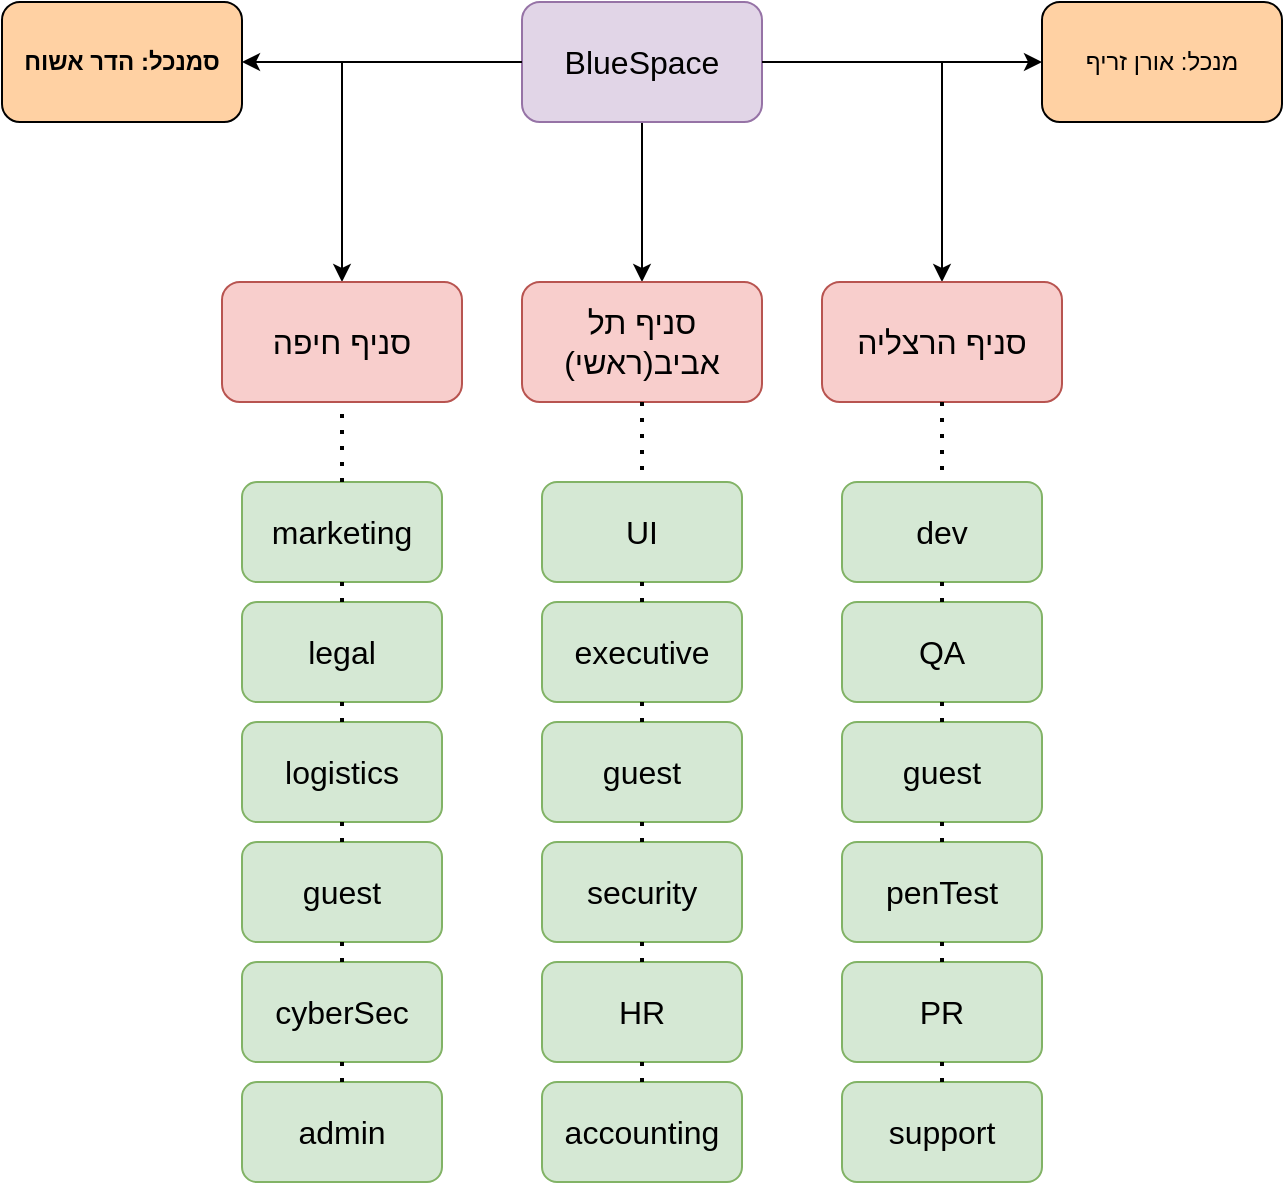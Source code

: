 <mxfile version="20.6.0" type="google"><diagram id="p_x0Ilowktamu263Xs3H" name="Page-1"><mxGraphModel grid="1" page="1" gridSize="10" guides="1" tooltips="1" connect="1" arrows="1" fold="1" pageScale="1" pageWidth="850" pageHeight="1100" math="0" shadow="0"><root><mxCell id="0"/><mxCell id="1" parent="0"/><mxCell id="Uqvi5pV_RDdQZ8WE0zyF-9" style="edgeStyle=orthogonalEdgeStyle;rounded=0;orthogonalLoop=1;jettySize=auto;html=1;fontSize=36;" edge="1" parent="1" source="Uqvi5pV_RDdQZ8WE0zyF-1" target="Uqvi5pV_RDdQZ8WE0zyF-2"><mxGeometry relative="1" as="geometry"/></mxCell><mxCell id="Uqvi5pV_RDdQZ8WE0zyF-10" style="edgeStyle=orthogonalEdgeStyle;rounded=0;orthogonalLoop=1;jettySize=auto;html=1;fontSize=36;" edge="1" parent="1" source="Uqvi5pV_RDdQZ8WE0zyF-1" target="Uqvi5pV_RDdQZ8WE0zyF-3"><mxGeometry relative="1" as="geometry"/></mxCell><mxCell id="Uqvi5pV_RDdQZ8WE0zyF-11" style="edgeStyle=orthogonalEdgeStyle;rounded=0;orthogonalLoop=1;jettySize=auto;html=1;fontSize=36;" edge="1" parent="1" source="Uqvi5pV_RDdQZ8WE0zyF-1" target="Uqvi5pV_RDdQZ8WE0zyF-6"><mxGeometry relative="1" as="geometry"/></mxCell><mxCell id="Uqvi5pV_RDdQZ8WE0zyF-1" value="&lt;font size=&quot;3&quot;&gt;BlueSpace&lt;/font&gt;" style="rounded=1;whiteSpace=wrap;html=1;fillColor=#e1d5e7;strokeColor=#9673a6;" vertex="1" parent="1"><mxGeometry x="200" y="60" width="120" height="60" as="geometry"/></mxCell><mxCell id="Uqvi5pV_RDdQZ8WE0zyF-2" value="&lt;font size=&quot;3&quot;&gt;סניף חיפה&lt;br&gt;&lt;/font&gt;" style="rounded=1;whiteSpace=wrap;html=1;fillColor=#f8cecc;strokeColor=#b85450;" vertex="1" parent="1"><mxGeometry x="50" y="200" width="120" height="60" as="geometry"/></mxCell><mxCell id="Uqvi5pV_RDdQZ8WE0zyF-3" value="&lt;font size=&quot;3&quot;&gt;סניף הרצליה&lt;br&gt;&lt;/font&gt;" style="rounded=1;whiteSpace=wrap;html=1;fillColor=#f8cecc;strokeColor=#b85450;" vertex="1" parent="1"><mxGeometry x="350" y="200" width="120" height="60" as="geometry"/></mxCell><mxCell id="Uqvi5pV_RDdQZ8WE0zyF-6" value="&lt;font style=&quot;font-size: 16px;&quot;&gt;סניף תל אביב(ראשי)&lt;/font&gt;" style="rounded=1;whiteSpace=wrap;html=1;fillColor=#f8cecc;strokeColor=#b85450;" vertex="1" parent="1"><mxGeometry x="200" y="200" width="120" height="60" as="geometry"/></mxCell><mxCell id="Uqvi5pV_RDdQZ8WE0zyF-12" value="marketing" style="rounded=1;whiteSpace=wrap;html=1;fontSize=16;fillColor=#d5e8d4;strokeColor=#82b366;" vertex="1" parent="1"><mxGeometry x="60" y="300" width="100" height="50" as="geometry"/></mxCell><mxCell id="Uqvi5pV_RDdQZ8WE0zyF-13" value="legal" style="rounded=1;whiteSpace=wrap;html=1;fontSize=16;fillColor=#d5e8d4;strokeColor=#82b366;" vertex="1" parent="1"><mxGeometry x="60" y="360" width="100" height="50" as="geometry"/></mxCell><mxCell id="Uqvi5pV_RDdQZ8WE0zyF-15" value="admin" style="rounded=1;whiteSpace=wrap;html=1;fontSize=16;fillColor=#d5e8d4;strokeColor=#82b366;" vertex="1" parent="1"><mxGeometry x="60" y="600" width="100" height="50" as="geometry"/></mxCell><mxCell id="Uqvi5pV_RDdQZ8WE0zyF-16" value="cyberSec" style="rounded=1;whiteSpace=wrap;html=1;fontSize=16;fillColor=#d5e8d4;strokeColor=#82b366;" vertex="1" parent="1"><mxGeometry x="60" y="540" width="100" height="50" as="geometry"/></mxCell><mxCell id="Uqvi5pV_RDdQZ8WE0zyF-17" value="logistics" style="rounded=1;whiteSpace=wrap;html=1;fontSize=16;fillColor=#d5e8d4;strokeColor=#82b366;" vertex="1" parent="1"><mxGeometry x="60" y="420" width="100" height="50" as="geometry"/></mxCell><mxCell id="Uqvi5pV_RDdQZ8WE0zyF-18" value="guest" style="rounded=1;whiteSpace=wrap;html=1;fontSize=16;fillColor=#d5e8d4;strokeColor=#82b366;" vertex="1" parent="1"><mxGeometry x="60" y="480" width="100" height="50" as="geometry"/></mxCell><mxCell id="Uqvi5pV_RDdQZ8WE0zyF-25" value="UI" style="rounded=1;whiteSpace=wrap;html=1;fontSize=16;fillColor=#d5e8d4;strokeColor=#82b366;" vertex="1" parent="1"><mxGeometry x="210" y="300" width="100" height="50" as="geometry"/></mxCell><mxCell id="Uqvi5pV_RDdQZ8WE0zyF-26" value="HR" style="rounded=1;whiteSpace=wrap;html=1;fontSize=16;fillColor=#d5e8d4;strokeColor=#82b366;" vertex="1" parent="1"><mxGeometry x="210" y="540" width="100" height="50" as="geometry"/></mxCell><mxCell id="Uqvi5pV_RDdQZ8WE0zyF-27" value="security" style="rounded=1;whiteSpace=wrap;html=1;fontSize=16;fillColor=#d5e8d4;strokeColor=#82b366;" vertex="1" parent="1"><mxGeometry x="210" y="480" width="100" height="50" as="geometry"/></mxCell><mxCell id="Uqvi5pV_RDdQZ8WE0zyF-28" value="executive" style="rounded=1;whiteSpace=wrap;html=1;fontSize=16;fillColor=#d5e8d4;strokeColor=#82b366;" vertex="1" parent="1"><mxGeometry x="210" y="360" width="100" height="50" as="geometry"/></mxCell><mxCell id="Uqvi5pV_RDdQZ8WE0zyF-29" value="guest" style="rounded=1;whiteSpace=wrap;html=1;fontSize=16;fillColor=#d5e8d4;strokeColor=#82b366;" vertex="1" parent="1"><mxGeometry x="210" y="420" width="100" height="50" as="geometry"/></mxCell><mxCell id="Uqvi5pV_RDdQZ8WE0zyF-30" value="accounting" style="rounded=1;whiteSpace=wrap;html=1;fontSize=16;fillColor=#d5e8d4;strokeColor=#82b366;" vertex="1" parent="1"><mxGeometry x="210" y="600" width="100" height="50" as="geometry"/></mxCell><mxCell id="Uqvi5pV_RDdQZ8WE0zyF-31" value="dev" style="rounded=1;whiteSpace=wrap;html=1;fontSize=16;fillColor=#d5e8d4;strokeColor=#82b366;" vertex="1" parent="1"><mxGeometry x="360" y="300" width="100" height="50" as="geometry"/></mxCell><mxCell id="Uqvi5pV_RDdQZ8WE0zyF-32" value="PR" style="rounded=1;whiteSpace=wrap;html=1;fontSize=16;fillColor=#d5e8d4;strokeColor=#82b366;" vertex="1" parent="1"><mxGeometry x="360" y="540" width="100" height="50" as="geometry"/></mxCell><mxCell id="Uqvi5pV_RDdQZ8WE0zyF-33" value="penTest" style="rounded=1;whiteSpace=wrap;html=1;fontSize=16;fillColor=#d5e8d4;strokeColor=#82b366;" vertex="1" parent="1"><mxGeometry x="360" y="480" width="100" height="50" as="geometry"/></mxCell><mxCell id="Uqvi5pV_RDdQZ8WE0zyF-34" value="QA" style="rounded=1;whiteSpace=wrap;html=1;fontSize=16;fillColor=#d5e8d4;strokeColor=#82b366;" vertex="1" parent="1"><mxGeometry x="360" y="360" width="100" height="50" as="geometry"/></mxCell><mxCell id="Uqvi5pV_RDdQZ8WE0zyF-35" value="guest" style="rounded=1;whiteSpace=wrap;html=1;fontSize=16;fillColor=#d5e8d4;strokeColor=#82b366;" vertex="1" parent="1"><mxGeometry x="360" y="420" width="100" height="50" as="geometry"/></mxCell><mxCell id="Uqvi5pV_RDdQZ8WE0zyF-36" value="support" style="rounded=1;whiteSpace=wrap;html=1;fontSize=16;fillColor=#d5e8d4;strokeColor=#82b366;" vertex="1" parent="1"><mxGeometry x="360" y="600" width="100" height="50" as="geometry"/></mxCell><mxCell id="Uqvi5pV_RDdQZ8WE0zyF-37" value="" style="endArrow=none;dashed=1;html=1;dashPattern=1 3;strokeWidth=2;rounded=0;fontSize=16;" edge="1" parent="1" source="Uqvi5pV_RDdQZ8WE0zyF-12" target="Uqvi5pV_RDdQZ8WE0zyF-2"><mxGeometry width="50" height="50" relative="1" as="geometry"><mxPoint x="220" y="370" as="sourcePoint"/><mxPoint x="270" y="320" as="targetPoint"/></mxGeometry></mxCell><mxCell id="Uqvi5pV_RDdQZ8WE0zyF-38" value="" style="endArrow=none;dashed=1;html=1;dashPattern=1 3;strokeWidth=2;rounded=0;fontSize=16;" edge="1" parent="1" source="Uqvi5pV_RDdQZ8WE0zyF-17" target="Uqvi5pV_RDdQZ8WE0zyF-13"><mxGeometry width="50" height="50" relative="1" as="geometry"><mxPoint x="120" y="310" as="sourcePoint"/><mxPoint x="120" y="270" as="targetPoint"/></mxGeometry></mxCell><mxCell id="Uqvi5pV_RDdQZ8WE0zyF-39" value="" style="endArrow=none;dashed=1;html=1;dashPattern=1 3;strokeWidth=2;rounded=0;fontSize=16;" edge="1" parent="1" source="Uqvi5pV_RDdQZ8WE0zyF-12" target="Uqvi5pV_RDdQZ8WE0zyF-13"><mxGeometry width="50" height="50" relative="1" as="geometry"><mxPoint x="130" y="320" as="sourcePoint"/><mxPoint x="130" y="280" as="targetPoint"/></mxGeometry></mxCell><mxCell id="Uqvi5pV_RDdQZ8WE0zyF-40" value="" style="endArrow=none;dashed=1;html=1;dashPattern=1 3;strokeWidth=2;rounded=0;fontSize=16;" edge="1" parent="1" source="Uqvi5pV_RDdQZ8WE0zyF-17" target="Uqvi5pV_RDdQZ8WE0zyF-18"><mxGeometry width="50" height="50" relative="1" as="geometry"><mxPoint x="140" y="330" as="sourcePoint"/><mxPoint x="140" y="290" as="targetPoint"/></mxGeometry></mxCell><mxCell id="Uqvi5pV_RDdQZ8WE0zyF-42" value="" style="endArrow=none;dashed=1;html=1;dashPattern=1 3;strokeWidth=2;rounded=0;fontSize=16;" edge="1" parent="1" source="Uqvi5pV_RDdQZ8WE0zyF-16" target="Uqvi5pV_RDdQZ8WE0zyF-18"><mxGeometry width="50" height="50" relative="1" as="geometry"><mxPoint x="150" y="340" as="sourcePoint"/><mxPoint x="150" y="300" as="targetPoint"/></mxGeometry></mxCell><mxCell id="Uqvi5pV_RDdQZ8WE0zyF-43" value="" style="endArrow=none;dashed=1;html=1;dashPattern=1 3;strokeWidth=2;rounded=0;fontSize=16;" edge="1" parent="1" source="Uqvi5pV_RDdQZ8WE0zyF-15" target="Uqvi5pV_RDdQZ8WE0zyF-16"><mxGeometry width="50" height="50" relative="1" as="geometry"><mxPoint x="160" y="350" as="sourcePoint"/><mxPoint x="160" y="310" as="targetPoint"/></mxGeometry></mxCell><mxCell id="Uqvi5pV_RDdQZ8WE0zyF-44" value="" style="endArrow=none;dashed=1;html=1;dashPattern=1 3;strokeWidth=2;rounded=0;fontSize=16;" edge="1" parent="1" source="Uqvi5pV_RDdQZ8WE0zyF-28" target="Uqvi5pV_RDdQZ8WE0zyF-25"><mxGeometry width="50" height="50" relative="1" as="geometry"><mxPoint x="170" y="360" as="sourcePoint"/><mxPoint x="170" y="320" as="targetPoint"/></mxGeometry></mxCell><mxCell id="Uqvi5pV_RDdQZ8WE0zyF-45" value="" style="endArrow=none;dashed=1;html=1;dashPattern=1 3;strokeWidth=2;rounded=0;fontSize=16;" edge="1" parent="1" source="Uqvi5pV_RDdQZ8WE0zyF-6" target="Uqvi5pV_RDdQZ8WE0zyF-25"><mxGeometry width="50" height="50" relative="1" as="geometry"><mxPoint x="180" y="370" as="sourcePoint"/><mxPoint x="180" y="330" as="targetPoint"/></mxGeometry></mxCell><mxCell id="Uqvi5pV_RDdQZ8WE0zyF-46" value="" style="endArrow=none;dashed=1;html=1;dashPattern=1 3;strokeWidth=2;rounded=0;fontSize=16;" edge="1" parent="1" source="Uqvi5pV_RDdQZ8WE0zyF-29" target="Uqvi5pV_RDdQZ8WE0zyF-28"><mxGeometry width="50" height="50" relative="1" as="geometry"><mxPoint x="190" y="380" as="sourcePoint"/><mxPoint x="190" y="340" as="targetPoint"/></mxGeometry></mxCell><mxCell id="Uqvi5pV_RDdQZ8WE0zyF-47" value="" style="endArrow=none;dashed=1;html=1;dashPattern=1 3;strokeWidth=2;rounded=0;fontSize=16;" edge="1" parent="1" source="Uqvi5pV_RDdQZ8WE0zyF-27" target="Uqvi5pV_RDdQZ8WE0zyF-29"><mxGeometry width="50" height="50" relative="1" as="geometry"><mxPoint x="200" y="390" as="sourcePoint"/><mxPoint x="200" y="350" as="targetPoint"/></mxGeometry></mxCell><mxCell id="Uqvi5pV_RDdQZ8WE0zyF-48" value="" style="endArrow=none;dashed=1;html=1;dashPattern=1 3;strokeWidth=2;rounded=0;fontSize=16;" edge="1" parent="1" source="Uqvi5pV_RDdQZ8WE0zyF-26" target="Uqvi5pV_RDdQZ8WE0zyF-27"><mxGeometry width="50" height="50" relative="1" as="geometry"><mxPoint x="210" y="400" as="sourcePoint"/><mxPoint x="210" y="360" as="targetPoint"/></mxGeometry></mxCell><mxCell id="Uqvi5pV_RDdQZ8WE0zyF-49" value="" style="endArrow=none;dashed=1;html=1;dashPattern=1 3;strokeWidth=2;rounded=0;fontSize=16;" edge="1" parent="1" source="Uqvi5pV_RDdQZ8WE0zyF-30" target="Uqvi5pV_RDdQZ8WE0zyF-26"><mxGeometry width="50" height="50" relative="1" as="geometry"><mxPoint x="220" y="410" as="sourcePoint"/><mxPoint x="220" y="370" as="targetPoint"/></mxGeometry></mxCell><mxCell id="Uqvi5pV_RDdQZ8WE0zyF-50" value="" style="endArrow=none;dashed=1;html=1;dashPattern=1 3;strokeWidth=2;rounded=0;fontSize=16;" edge="1" parent="1" source="Uqvi5pV_RDdQZ8WE0zyF-34" target="Uqvi5pV_RDdQZ8WE0zyF-31"><mxGeometry width="50" height="50" relative="1" as="geometry"><mxPoint x="230" y="420" as="sourcePoint"/><mxPoint x="230" y="380" as="targetPoint"/></mxGeometry></mxCell><mxCell id="Uqvi5pV_RDdQZ8WE0zyF-51" value="" style="endArrow=none;dashed=1;html=1;dashPattern=1 3;strokeWidth=2;rounded=0;fontSize=16;" edge="1" parent="1" source="Uqvi5pV_RDdQZ8WE0zyF-35" target="Uqvi5pV_RDdQZ8WE0zyF-34"><mxGeometry width="50" height="50" relative="1" as="geometry"><mxPoint x="240" y="430" as="sourcePoint"/><mxPoint x="240" y="390" as="targetPoint"/></mxGeometry></mxCell><mxCell id="Uqvi5pV_RDdQZ8WE0zyF-52" value="" style="endArrow=none;dashed=1;html=1;dashPattern=1 3;strokeWidth=2;rounded=0;fontSize=16;" edge="1" parent="1" source="Uqvi5pV_RDdQZ8WE0zyF-33" target="Uqvi5pV_RDdQZ8WE0zyF-35"><mxGeometry width="50" height="50" relative="1" as="geometry"><mxPoint x="250" y="440" as="sourcePoint"/><mxPoint x="250" y="400" as="targetPoint"/></mxGeometry></mxCell><mxCell id="Uqvi5pV_RDdQZ8WE0zyF-53" value="" style="endArrow=none;dashed=1;html=1;dashPattern=1 3;strokeWidth=2;rounded=0;fontSize=16;" edge="1" parent="1" source="Uqvi5pV_RDdQZ8WE0zyF-32" target="Uqvi5pV_RDdQZ8WE0zyF-33"><mxGeometry width="50" height="50" relative="1" as="geometry"><mxPoint x="260" y="450" as="sourcePoint"/><mxPoint x="260" y="410" as="targetPoint"/></mxGeometry></mxCell><mxCell id="Uqvi5pV_RDdQZ8WE0zyF-54" value="" style="endArrow=none;dashed=1;html=1;dashPattern=1 3;strokeWidth=2;rounded=0;fontSize=16;" edge="1" parent="1" source="Uqvi5pV_RDdQZ8WE0zyF-32" target="Uqvi5pV_RDdQZ8WE0zyF-36"><mxGeometry width="50" height="50" relative="1" as="geometry"><mxPoint x="270" y="460" as="sourcePoint"/><mxPoint x="270" y="420" as="targetPoint"/></mxGeometry></mxCell><mxCell id="KrbdEqH49xYyom8ksPlY-1" value="" style="endArrow=none;dashed=1;html=1;dashPattern=1 3;strokeWidth=2;rounded=0;fontSize=16;" edge="1" parent="1" source="Uqvi5pV_RDdQZ8WE0zyF-3" target="Uqvi5pV_RDdQZ8WE0zyF-31"><mxGeometry width="50" height="50" relative="1" as="geometry"><mxPoint x="270" y="270" as="sourcePoint"/><mxPoint x="270" y="310" as="targetPoint"/></mxGeometry></mxCell><mxCell id="AFe34VN0J2y9Y-bRHjNI-1" value="מנכל: אורן זריף" style="rounded=1;whiteSpace=wrap;html=1;fillColor=#FFD1A3;" vertex="1" parent="1"><mxGeometry x="460" y="60" width="120" height="60" as="geometry"/></mxCell><mxCell id="AFe34VN0J2y9Y-bRHjNI-2" value="&lt;b&gt;סמנכל: הדר אשוח&lt;/b&gt;" style="rounded=1;whiteSpace=wrap;html=1;fillColor=#FFD1A3;" vertex="1" parent="1"><mxGeometry x="-60" y="60" width="120" height="60" as="geometry"/></mxCell><mxCell id="AFe34VN0J2y9Y-bRHjNI-3" value="" style="endArrow=classic;html=1;rounded=0;" edge="1" parent="1" source="Uqvi5pV_RDdQZ8WE0zyF-1" target="AFe34VN0J2y9Y-bRHjNI-1"><mxGeometry width="50" height="50" relative="1" as="geometry"><mxPoint x="400" y="250" as="sourcePoint"/><mxPoint x="440" y="150" as="targetPoint"/></mxGeometry></mxCell><mxCell id="AFe34VN0J2y9Y-bRHjNI-4" value="" style="endArrow=classic;html=1;rounded=0;" edge="1" parent="1" source="Uqvi5pV_RDdQZ8WE0zyF-1" target="AFe34VN0J2y9Y-bRHjNI-2"><mxGeometry width="50" height="50" relative="1" as="geometry"><mxPoint x="400" y="300" as="sourcePoint"/><mxPoint x="450" y="250" as="targetPoint"/></mxGeometry></mxCell></root></mxGraphModel></diagram></mxfile>
